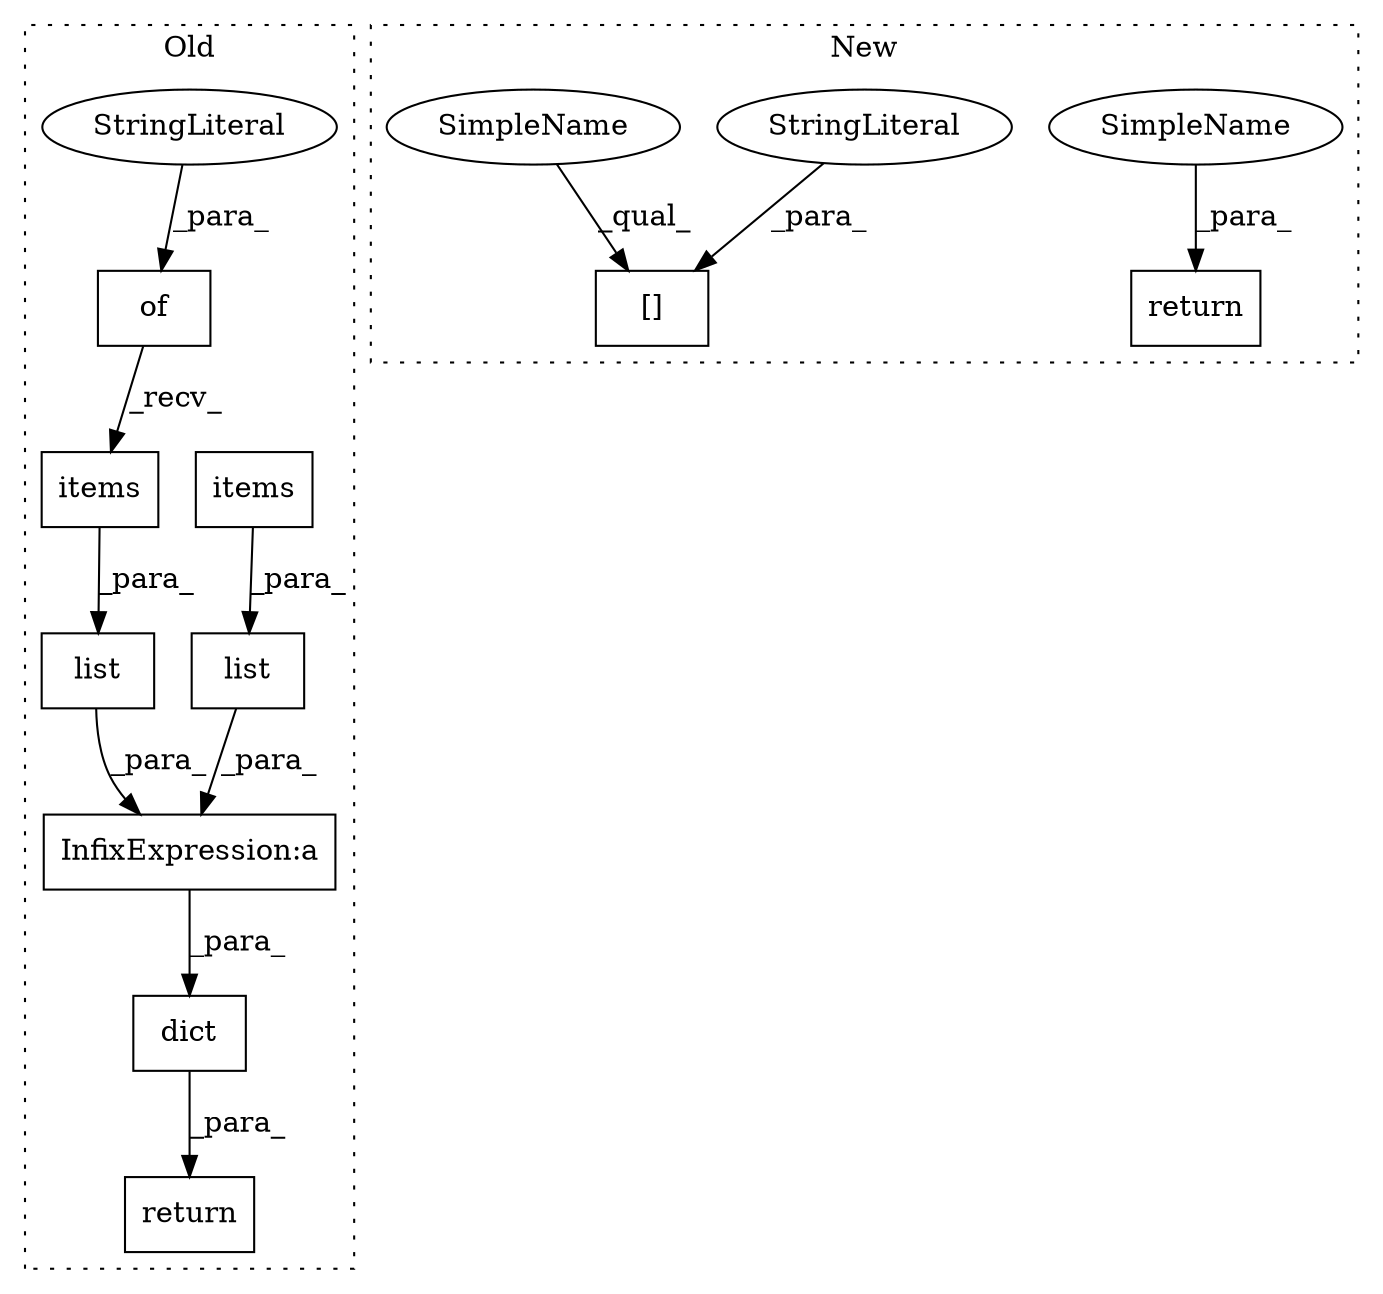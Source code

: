digraph G {
subgraph cluster0 {
1 [label="dict" a="32" s="31575,31628" l="5,1" shape="box"];
3 [label="return" a="41" s="31568" l="7" shape="box"];
4 [label="list" a="32" s="31608,31627" l="5,1" shape="box"];
5 [label="InfixExpression:a" a="27" s="31605" l="3" shape="box"];
6 [label="list" a="32" s="31580,31604" l="5,1" shape="box"];
7 [label="items" a="32" s="31620" l="7" shape="box"];
8 [label="of" a="32" s="31456,31506" l="3,1" shape="box"];
9 [label="items" a="32" s="31597" l="7" shape="box"];
10 [label="StringLiteral" a="45" s="31476" l="13" shape="ellipse"];
label = "Old";
style="dotted";
}
subgraph cluster1 {
2 [label="return" a="41" s="31751" l="7" shape="box"];
11 [label="[]" a="2" s="31703,31725" l="7,1" shape="box"];
12 [label="StringLiteral" a="45" s="31710" l="15" shape="ellipse"];
13 [label="SimpleName" a="42" s="31758" l="6" shape="ellipse"];
14 [label="SimpleName" a="42" s="31703" l="6" shape="ellipse"];
label = "New";
style="dotted";
}
1 -> 3 [label="_para_"];
4 -> 5 [label="_para_"];
5 -> 1 [label="_para_"];
6 -> 5 [label="_para_"];
7 -> 4 [label="_para_"];
8 -> 7 [label="_recv_"];
9 -> 6 [label="_para_"];
10 -> 8 [label="_para_"];
12 -> 11 [label="_para_"];
13 -> 2 [label="_para_"];
14 -> 11 [label="_qual_"];
}